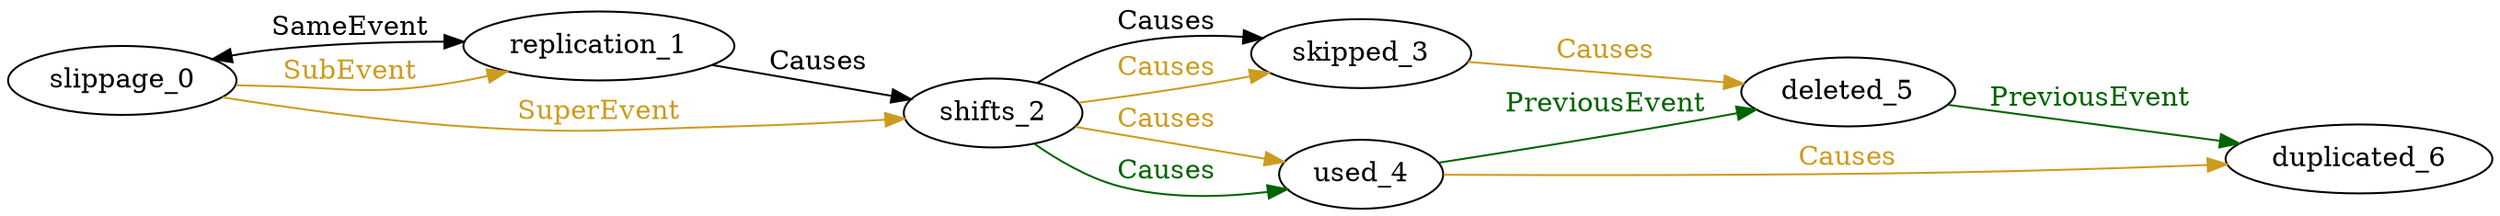 digraph finite_state_machine { 
	rankdir=LR;
	size="50,50";
node0 [label = "slippage_0"]
node1 [label = "replication_1"]
node2 [label = "shifts_2"]
node3 [label = "skipped_3"]
node4 [label = "used_4"]
node5 [label = "deleted_5"]
node6 [label = "duplicated_6"]
node0 -> node1 [ label = "SameEvent" fontcolor="black" dir = "both" color = "Black"];
node0 -> node1 [ label = "SubEvent" fontcolor="goldenrod3"  color = "goldenrod3"];
node0 -> node2 [ label = "SuperEvent" fontcolor="goldenrod3"  color = "goldenrod3"];
node1 -> node2 [ label = "Causes" fontcolor="black"  color = "Black"];
node2 -> node3 [ label = "Causes" fontcolor="black"  color = "Black"];
node2 -> node3 [ label = "Causes" fontcolor="goldenrod3"  color = "goldenrod3"];
node2 -> node4 [ label = "Causes" fontcolor="goldenrod3"  color = "goldenrod3"];
node3 -> node5 [ label = "Causes" fontcolor="goldenrod3"  color = "goldenrod3"];
node4 -> node6 [ label = "Causes" fontcolor="goldenrod3"  color = "goldenrod3"];
node2 -> node4 [ label = "Causes" fontcolor="darkgreen"  color = "darkgreen"];
node4 -> node5 [ label = "PreviousEvent" fontcolor="darkgreen"  color = "darkgreen"];
node5 -> node6 [ label = "PreviousEvent" fontcolor="darkgreen"  color = "darkgreen"];
}